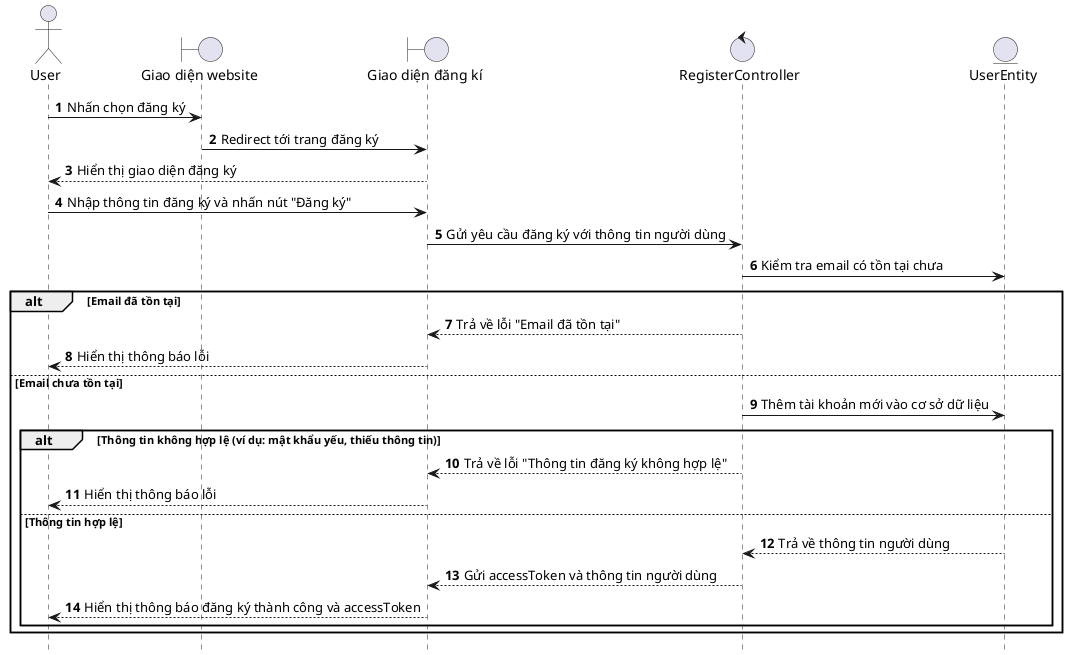 @startuml Register

hide footbox
autonumber
actor User as user
boundary "Giao diện website" as web
boundary "Giao diện đăng kí" as register
control "RegisterController" as controller
entity "UserEntity" as userEntity

user -> web: Nhấn chọn đăng ký
web -> register: Redirect tới trang đăng ký
register --> user: Hiển thị giao diện đăng ký
user -> register: Nhập thông tin đăng ký và nhấn nút "Đăng ký"
register -> controller: Gửi yêu cầu đăng ký với thông tin người dùng
controller -> userEntity: Kiểm tra email có tồn tại chưa
alt Email đã tồn tại
    controller --> register: Trả về lỗi "Email đã tồn tại"
    register --> user: Hiển thị thông báo lỗi
else Email chưa tồn tại
    controller -> userEntity: Thêm tài khoản mới vào cơ sở dữ liệu
    alt Thông tin không hợp lệ (ví dụ: mật khẩu yếu, thiếu thông tin)
        controller --> register: Trả về lỗi "Thông tin đăng ký không hợp lệ"
        register --> user: Hiển thị thông báo lỗi
    else Thông tin hợp lệ
        userEntity --> controller: Trả về thông tin người dùng
        controller --> register: Gửi accessToken và thông tin người dùng
        register --> user: Hiển thị thông báo đăng ký thành công và accessToken
    end
end

@enduml
